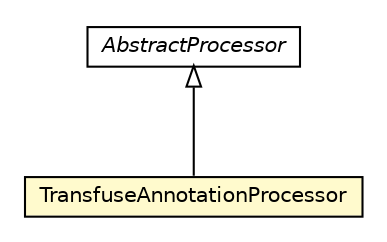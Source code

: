 #!/usr/local/bin/dot
#
# Class diagram 
# Generated by UMLGraph version 5.1 (http://www.umlgraph.org/)
#

digraph G {
	edge [fontname="Helvetica",fontsize=10,labelfontname="Helvetica",labelfontsize=10];
	node [fontname="Helvetica",fontsize=10,shape=plaintext];
	nodesep=0.25;
	ranksep=0.5;
	// org.androidtransfuse.TransfuseAnnotationProcessor
	c43767 [label=<<table title="org.androidtransfuse.TransfuseAnnotationProcessor" border="0" cellborder="1" cellspacing="0" cellpadding="2" port="p" bgcolor="lemonChiffon" href="./TransfuseAnnotationProcessor.html">
		<tr><td><table border="0" cellspacing="0" cellpadding="1">
<tr><td align="center" balign="center"> TransfuseAnnotationProcessor </td></tr>
		</table></td></tr>
		</table>>, fontname="Helvetica", fontcolor="black", fontsize=10.0];
	//org.androidtransfuse.TransfuseAnnotationProcessor extends javax.annotation.processing.AbstractProcessor
	c43881:p -> c43767:p [dir=back,arrowtail=empty];
	// javax.annotation.processing.AbstractProcessor
	c43881 [label=<<table title="javax.annotation.processing.AbstractProcessor" border="0" cellborder="1" cellspacing="0" cellpadding="2" port="p" href="http://java.sun.com/j2se/1.4.2/docs/api/javax/annotation/processing/AbstractProcessor.html">
		<tr><td><table border="0" cellspacing="0" cellpadding="1">
<tr><td align="center" balign="center"><font face="Helvetica-Oblique"> AbstractProcessor </font></td></tr>
		</table></td></tr>
		</table>>, fontname="Helvetica", fontcolor="black", fontsize=10.0];
}

